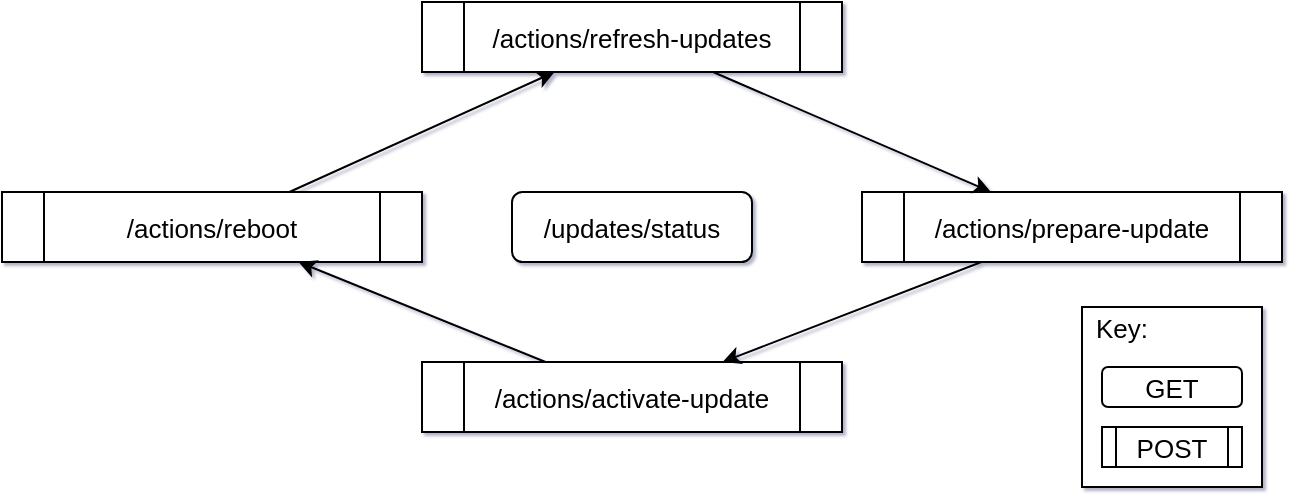 <mxfile>
    <diagram id="giZAHtWMypYogrpCSbqG" name="Page-1">
        <mxGraphModel dx="597" dy="764" grid="1" gridSize="10" guides="1" tooltips="1" connect="1" arrows="1" fold="1" page="1" pageScale="1" pageWidth="300" pageHeight="200" math="0" shadow="1">
            <root>
                <mxCell id="0"/>
                <mxCell id="1" parent="0"/>
                <mxCell id="9YyjxrbnnL_DtxW75XuU-3" value="/updates/status" style="rounded=1;whiteSpace=wrap;html=1;fontSize=13;" parent="1" vertex="1">
                    <mxGeometry x="345" y="165" width="120" height="35" as="geometry"/>
                </mxCell>
                <mxCell id="9YyjxrbnnL_DtxW75XuU-4" value="/actions/refresh-updates" style="shape=process;whiteSpace=wrap;html=1;backgroundOutline=1;fontSize=13;" parent="1" vertex="1">
                    <mxGeometry x="300" y="70" width="210" height="35" as="geometry"/>
                </mxCell>
                <mxCell id="9YyjxrbnnL_DtxW75XuU-6" value="/actions/prepare-update" style="shape=process;whiteSpace=wrap;html=1;backgroundOutline=1;fontSize=13;" parent="1" vertex="1">
                    <mxGeometry x="520" y="165" width="210" height="35" as="geometry"/>
                </mxCell>
                <mxCell id="9YyjxrbnnL_DtxW75XuU-7" value="/actions/activate-update" style="shape=process;whiteSpace=wrap;html=1;backgroundOutline=1;fontSize=13;" parent="1" vertex="1">
                    <mxGeometry x="300" y="250" width="210" height="35" as="geometry"/>
                </mxCell>
                <mxCell id="9YyjxrbnnL_DtxW75XuU-8" value="/actions/reboot" style="shape=process;whiteSpace=wrap;html=1;backgroundOutline=1;fontSize=13;" parent="1" vertex="1">
                    <mxGeometry x="90" y="165" width="210" height="35" as="geometry"/>
                </mxCell>
                <mxCell id="9YyjxrbnnL_DtxW75XuU-9" value="" style="endArrow=classic;html=1;fontSize=13;" parent="1" source="9YyjxrbnnL_DtxW75XuU-4" target="9YyjxrbnnL_DtxW75XuU-6" edge="1">
                    <mxGeometry width="50" height="50" relative="1" as="geometry">
                        <mxPoint x="50" y="420" as="sourcePoint"/>
                        <mxPoint x="600" y="90" as="targetPoint"/>
                    </mxGeometry>
                </mxCell>
                <mxCell id="9YyjxrbnnL_DtxW75XuU-10" value="" style="endArrow=classic;html=1;fontSize=13;" parent="1" source="9YyjxrbnnL_DtxW75XuU-6" target="9YyjxrbnnL_DtxW75XuU-7" edge="1">
                    <mxGeometry width="50" height="50" relative="1" as="geometry">
                        <mxPoint x="50" y="430" as="sourcePoint"/>
                        <mxPoint x="100" y="380" as="targetPoint"/>
                    </mxGeometry>
                </mxCell>
                <mxCell id="9YyjxrbnnL_DtxW75XuU-11" value="" style="endArrow=classic;html=1;fontSize=13;" parent="1" source="9YyjxrbnnL_DtxW75XuU-7" target="9YyjxrbnnL_DtxW75XuU-8" edge="1">
                    <mxGeometry width="50" height="50" relative="1" as="geometry">
                        <mxPoint x="50" y="430" as="sourcePoint"/>
                        <mxPoint x="100" y="380" as="targetPoint"/>
                    </mxGeometry>
                </mxCell>
                <mxCell id="9YyjxrbnnL_DtxW75XuU-12" value="" style="endArrow=classic;html=1;fontSize=13;" parent="1" source="9YyjxrbnnL_DtxW75XuU-8" target="9YyjxrbnnL_DtxW75XuU-4" edge="1">
                    <mxGeometry width="50" height="50" relative="1" as="geometry">
                        <mxPoint x="50" y="420" as="sourcePoint"/>
                        <mxPoint x="100" y="370" as="targetPoint"/>
                    </mxGeometry>
                </mxCell>
                <mxCell id="0fn1o8lAdoxXsapA9mmK-7" value="" style="group" parent="1" vertex="1" connectable="0">
                    <mxGeometry x="630" y="222.5" width="90" height="90" as="geometry"/>
                </mxCell>
                <mxCell id="0fn1o8lAdoxXsapA9mmK-2" value="" style="rounded=0;whiteSpace=wrap;html=1;fontSize=13;" parent="0fn1o8lAdoxXsapA9mmK-7" vertex="1">
                    <mxGeometry width="90" height="90" as="geometry"/>
                </mxCell>
                <mxCell id="0fn1o8lAdoxXsapA9mmK-3" value="Key:" style="text;html=1;strokeColor=none;fillColor=none;align=center;verticalAlign=middle;whiteSpace=wrap;rounded=0;fontSize=13;" parent="0fn1o8lAdoxXsapA9mmK-7" vertex="1">
                    <mxGeometry width="40" height="20" as="geometry"/>
                </mxCell>
                <mxCell id="0fn1o8lAdoxXsapA9mmK-5" value="GET" style="rounded=1;whiteSpace=wrap;html=1;fontSize=13;" parent="0fn1o8lAdoxXsapA9mmK-7" vertex="1">
                    <mxGeometry x="10" y="30" width="70" height="20" as="geometry"/>
                </mxCell>
                <mxCell id="0fn1o8lAdoxXsapA9mmK-6" value="POST" style="shape=process;whiteSpace=wrap;html=1;backgroundOutline=1;fontSize=13;" parent="0fn1o8lAdoxXsapA9mmK-7" vertex="1">
                    <mxGeometry x="10" y="60" width="70" height="20" as="geometry"/>
                </mxCell>
            </root>
        </mxGraphModel>
    </diagram>
</mxfile>